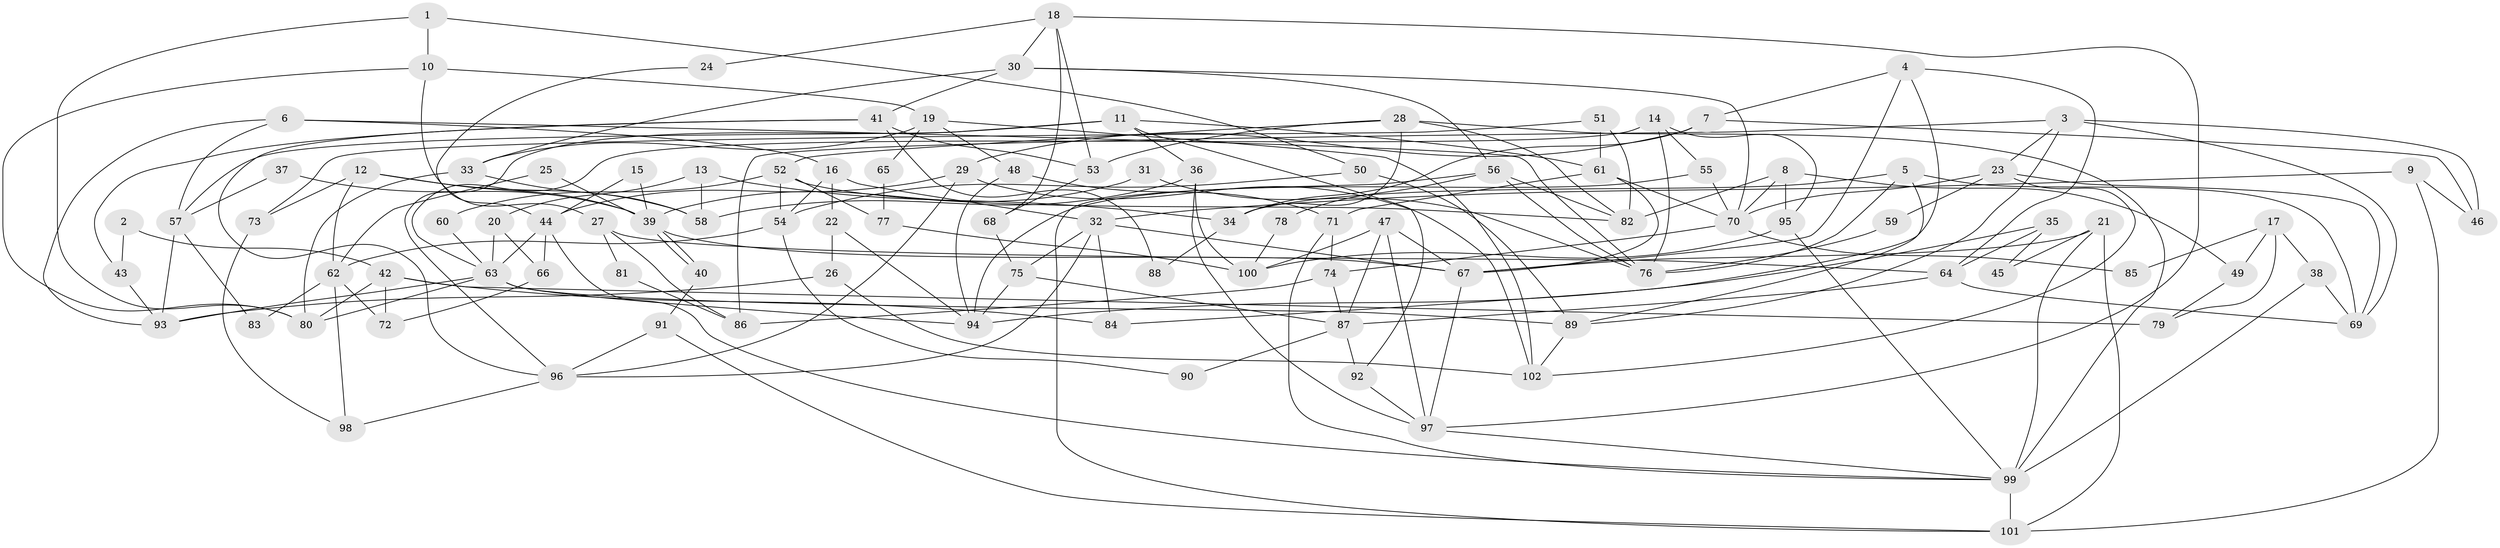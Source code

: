 // coarse degree distribution, {3: 0.26666666666666666, 4: 0.1, 2: 0.16666666666666666, 7: 0.06666666666666667, 8: 0.06666666666666667, 5: 0.13333333333333333, 6: 0.06666666666666667, 1: 0.03333333333333333, 15: 0.03333333333333333, 10: 0.06666666666666667}
// Generated by graph-tools (version 1.1) at 2025/53/03/04/25 21:53:52]
// undirected, 102 vertices, 204 edges
graph export_dot {
graph [start="1"]
  node [color=gray90,style=filled];
  1;
  2;
  3;
  4;
  5;
  6;
  7;
  8;
  9;
  10;
  11;
  12;
  13;
  14;
  15;
  16;
  17;
  18;
  19;
  20;
  21;
  22;
  23;
  24;
  25;
  26;
  27;
  28;
  29;
  30;
  31;
  32;
  33;
  34;
  35;
  36;
  37;
  38;
  39;
  40;
  41;
  42;
  43;
  44;
  45;
  46;
  47;
  48;
  49;
  50;
  51;
  52;
  53;
  54;
  55;
  56;
  57;
  58;
  59;
  60;
  61;
  62;
  63;
  64;
  65;
  66;
  67;
  68;
  69;
  70;
  71;
  72;
  73;
  74;
  75;
  76;
  77;
  78;
  79;
  80;
  81;
  82;
  83;
  84;
  85;
  86;
  87;
  88;
  89;
  90;
  91;
  92;
  93;
  94;
  95;
  96;
  97;
  98;
  99;
  100;
  101;
  102;
  1 -- 80;
  1 -- 10;
  1 -- 50;
  2 -- 43;
  2 -- 42;
  3 -- 23;
  3 -- 69;
  3 -- 46;
  3 -- 86;
  3 -- 89;
  4 -- 67;
  4 -- 84;
  4 -- 7;
  4 -- 64;
  5 -- 76;
  5 -- 89;
  5 -- 34;
  5 -- 69;
  6 -- 93;
  6 -- 76;
  6 -- 16;
  6 -- 57;
  7 -- 34;
  7 -- 29;
  7 -- 46;
  8 -- 82;
  8 -- 70;
  8 -- 49;
  8 -- 95;
  9 -- 32;
  9 -- 46;
  9 -- 101;
  10 -- 19;
  10 -- 27;
  10 -- 80;
  11 -- 92;
  11 -- 61;
  11 -- 36;
  11 -- 57;
  11 -- 96;
  12 -- 58;
  12 -- 39;
  12 -- 62;
  12 -- 73;
  13 -- 34;
  13 -- 58;
  13 -- 20;
  14 -- 95;
  14 -- 55;
  14 -- 63;
  14 -- 76;
  15 -- 39;
  15 -- 44;
  16 -- 22;
  16 -- 32;
  16 -- 54;
  17 -- 79;
  17 -- 38;
  17 -- 49;
  17 -- 85;
  18 -- 68;
  18 -- 97;
  18 -- 24;
  18 -- 30;
  18 -- 53;
  19 -- 102;
  19 -- 33;
  19 -- 48;
  19 -- 65;
  20 -- 63;
  20 -- 66;
  21 -- 101;
  21 -- 99;
  21 -- 45;
  21 -- 67;
  22 -- 94;
  22 -- 26;
  23 -- 102;
  23 -- 69;
  23 -- 59;
  23 -- 70;
  24 -- 44;
  25 -- 39;
  25 -- 62;
  26 -- 93;
  26 -- 102;
  27 -- 64;
  27 -- 86;
  27 -- 81;
  28 -- 99;
  28 -- 52;
  28 -- 34;
  28 -- 53;
  28 -- 82;
  29 -- 44;
  29 -- 96;
  29 -- 102;
  30 -- 41;
  30 -- 33;
  30 -- 56;
  30 -- 70;
  31 -- 39;
  31 -- 76;
  32 -- 96;
  32 -- 67;
  32 -- 75;
  32 -- 84;
  33 -- 80;
  33 -- 58;
  34 -- 88;
  35 -- 64;
  35 -- 94;
  35 -- 45;
  36 -- 97;
  36 -- 58;
  36 -- 100;
  37 -- 39;
  37 -- 57;
  38 -- 69;
  38 -- 99;
  39 -- 67;
  39 -- 40;
  39 -- 40;
  40 -- 91;
  41 -- 96;
  41 -- 53;
  41 -- 43;
  41 -- 88;
  42 -- 72;
  42 -- 80;
  42 -- 79;
  42 -- 84;
  43 -- 93;
  44 -- 63;
  44 -- 99;
  44 -- 66;
  47 -- 67;
  47 -- 97;
  47 -- 87;
  47 -- 100;
  48 -- 71;
  48 -- 94;
  49 -- 79;
  50 -- 89;
  50 -- 54;
  51 -- 61;
  51 -- 73;
  51 -- 82;
  52 -- 82;
  52 -- 54;
  52 -- 60;
  52 -- 77;
  53 -- 68;
  54 -- 62;
  54 -- 90;
  55 -- 70;
  55 -- 94;
  56 -- 82;
  56 -- 76;
  56 -- 78;
  56 -- 101;
  57 -- 83;
  57 -- 93;
  59 -- 76;
  60 -- 63;
  61 -- 70;
  61 -- 67;
  61 -- 71;
  62 -- 72;
  62 -- 83;
  62 -- 98;
  63 -- 94;
  63 -- 80;
  63 -- 89;
  63 -- 93;
  64 -- 87;
  64 -- 69;
  65 -- 77;
  66 -- 72;
  67 -- 97;
  68 -- 75;
  70 -- 74;
  70 -- 85;
  71 -- 99;
  71 -- 74;
  73 -- 98;
  74 -- 86;
  74 -- 87;
  75 -- 87;
  75 -- 94;
  77 -- 100;
  78 -- 100;
  81 -- 86;
  87 -- 90;
  87 -- 92;
  89 -- 102;
  91 -- 96;
  91 -- 101;
  92 -- 97;
  95 -- 100;
  95 -- 99;
  96 -- 98;
  97 -- 99;
  99 -- 101;
}
